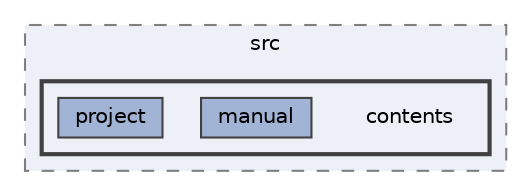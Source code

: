 digraph "doc/src/contents"
{
 // LATEX_PDF_SIZE
  bgcolor="transparent";
  edge [fontname=Helvetica,fontsize=10,labelfontname=Helvetica,labelfontsize=10];
  node [fontname=Helvetica,fontsize=10,shape=box,height=0.2,width=0.4];
  compound=true
  subgraph clusterdir_61c9e5842729cb34568d93cb98ad85b9 {
    graph [ bgcolor="#edf0f7", pencolor="grey50", label="src", fontname=Helvetica,fontsize=10 style="filled,dashed", URL="dir_61c9e5842729cb34568d93cb98ad85b9.html",tooltip=""]
  subgraph clusterdir_d4c8b9a9b865a83025de72664c6a709e {
    graph [ bgcolor="#edf0f7", pencolor="grey25", label="", fontname=Helvetica,fontsize=10 style="filled,bold", URL="dir_d4c8b9a9b865a83025de72664c6a709e.html",tooltip=""]
    dir_d4c8b9a9b865a83025de72664c6a709e [shape=plaintext, label="contents"];
  dir_4a6de2ed05279747e4dc401c8b5abb68 [label="manual", fillcolor="#a2b4d6", color="grey25", style="filled", URL="dir_4a6de2ed05279747e4dc401c8b5abb68.html",tooltip=""];
  dir_a748bd10570192ad439f91b31ab4c732 [label="project", fillcolor="#a2b4d6", color="grey25", style="filled", URL="dir_a748bd10570192ad439f91b31ab4c732.html",tooltip=""];
  }
  }
}
